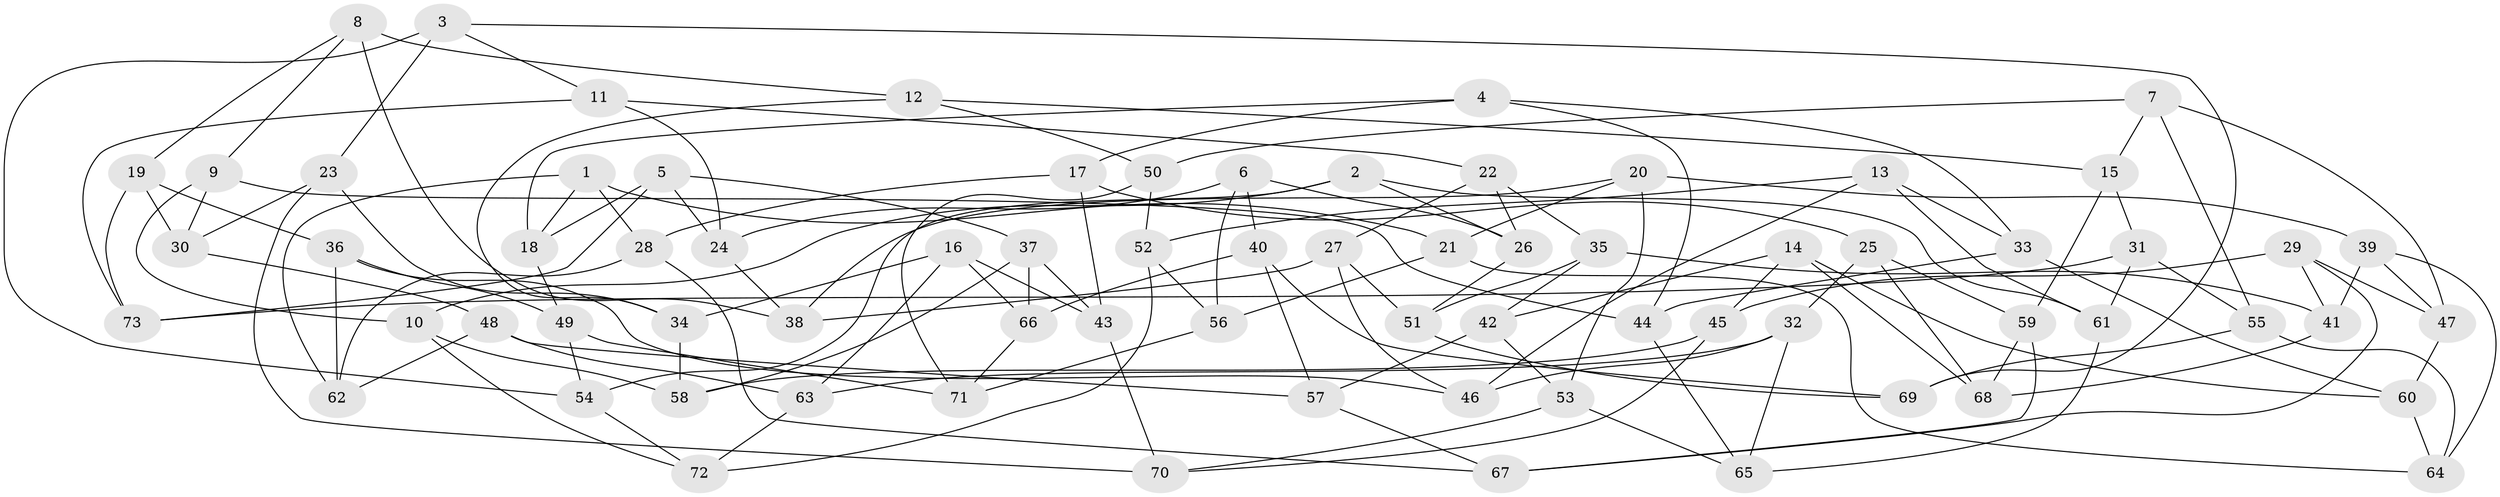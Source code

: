 // coarse degree distribution, {9: 0.09090909090909091, 10: 0.022727272727272728, 8: 0.022727272727272728, 3: 0.1590909090909091, 4: 0.6136363636363636, 11: 0.022727272727272728, 2: 0.022727272727272728, 5: 0.022727272727272728, 7: 0.022727272727272728}
// Generated by graph-tools (version 1.1) at 2025/53/03/04/25 22:53:44]
// undirected, 73 vertices, 146 edges
graph export_dot {
  node [color=gray90,style=filled];
  1;
  2;
  3;
  4;
  5;
  6;
  7;
  8;
  9;
  10;
  11;
  12;
  13;
  14;
  15;
  16;
  17;
  18;
  19;
  20;
  21;
  22;
  23;
  24;
  25;
  26;
  27;
  28;
  29;
  30;
  31;
  32;
  33;
  34;
  35;
  36;
  37;
  38;
  39;
  40;
  41;
  42;
  43;
  44;
  45;
  46;
  47;
  48;
  49;
  50;
  51;
  52;
  53;
  54;
  55;
  56;
  57;
  58;
  59;
  60;
  61;
  62;
  63;
  64;
  65;
  66;
  67;
  68;
  69;
  70;
  71;
  72;
  73;
  1 -- 28;
  1 -- 62;
  1 -- 18;
  1 -- 21;
  2 -- 26;
  2 -- 10;
  2 -- 54;
  2 -- 61;
  3 -- 54;
  3 -- 11;
  3 -- 23;
  3 -- 69;
  4 -- 17;
  4 -- 33;
  4 -- 18;
  4 -- 44;
  5 -- 24;
  5 -- 37;
  5 -- 18;
  5 -- 73;
  6 -- 56;
  6 -- 40;
  6 -- 24;
  6 -- 26;
  7 -- 50;
  7 -- 55;
  7 -- 47;
  7 -- 15;
  8 -- 19;
  8 -- 38;
  8 -- 12;
  8 -- 9;
  9 -- 10;
  9 -- 30;
  9 -- 44;
  10 -- 58;
  10 -- 72;
  11 -- 22;
  11 -- 24;
  11 -- 73;
  12 -- 34;
  12 -- 15;
  12 -- 50;
  13 -- 46;
  13 -- 61;
  13 -- 33;
  13 -- 52;
  14 -- 60;
  14 -- 68;
  14 -- 42;
  14 -- 45;
  15 -- 31;
  15 -- 59;
  16 -- 43;
  16 -- 63;
  16 -- 34;
  16 -- 66;
  17 -- 28;
  17 -- 25;
  17 -- 43;
  18 -- 49;
  19 -- 30;
  19 -- 36;
  19 -- 73;
  20 -- 21;
  20 -- 39;
  20 -- 38;
  20 -- 53;
  21 -- 56;
  21 -- 64;
  22 -- 27;
  22 -- 26;
  22 -- 35;
  23 -- 34;
  23 -- 70;
  23 -- 30;
  24 -- 38;
  25 -- 32;
  25 -- 68;
  25 -- 59;
  26 -- 51;
  27 -- 38;
  27 -- 46;
  27 -- 51;
  28 -- 62;
  28 -- 67;
  29 -- 47;
  29 -- 67;
  29 -- 41;
  29 -- 45;
  30 -- 48;
  31 -- 61;
  31 -- 55;
  31 -- 73;
  32 -- 63;
  32 -- 65;
  32 -- 46;
  33 -- 44;
  33 -- 60;
  34 -- 58;
  35 -- 42;
  35 -- 51;
  35 -- 41;
  36 -- 46;
  36 -- 62;
  36 -- 49;
  37 -- 66;
  37 -- 58;
  37 -- 43;
  39 -- 64;
  39 -- 47;
  39 -- 41;
  40 -- 66;
  40 -- 69;
  40 -- 57;
  41 -- 68;
  42 -- 53;
  42 -- 57;
  43 -- 70;
  44 -- 65;
  45 -- 58;
  45 -- 70;
  47 -- 60;
  48 -- 62;
  48 -- 63;
  48 -- 57;
  49 -- 71;
  49 -- 54;
  50 -- 52;
  50 -- 71;
  51 -- 69;
  52 -- 72;
  52 -- 56;
  53 -- 65;
  53 -- 70;
  54 -- 72;
  55 -- 64;
  55 -- 69;
  56 -- 71;
  57 -- 67;
  59 -- 67;
  59 -- 68;
  60 -- 64;
  61 -- 65;
  63 -- 72;
  66 -- 71;
}
